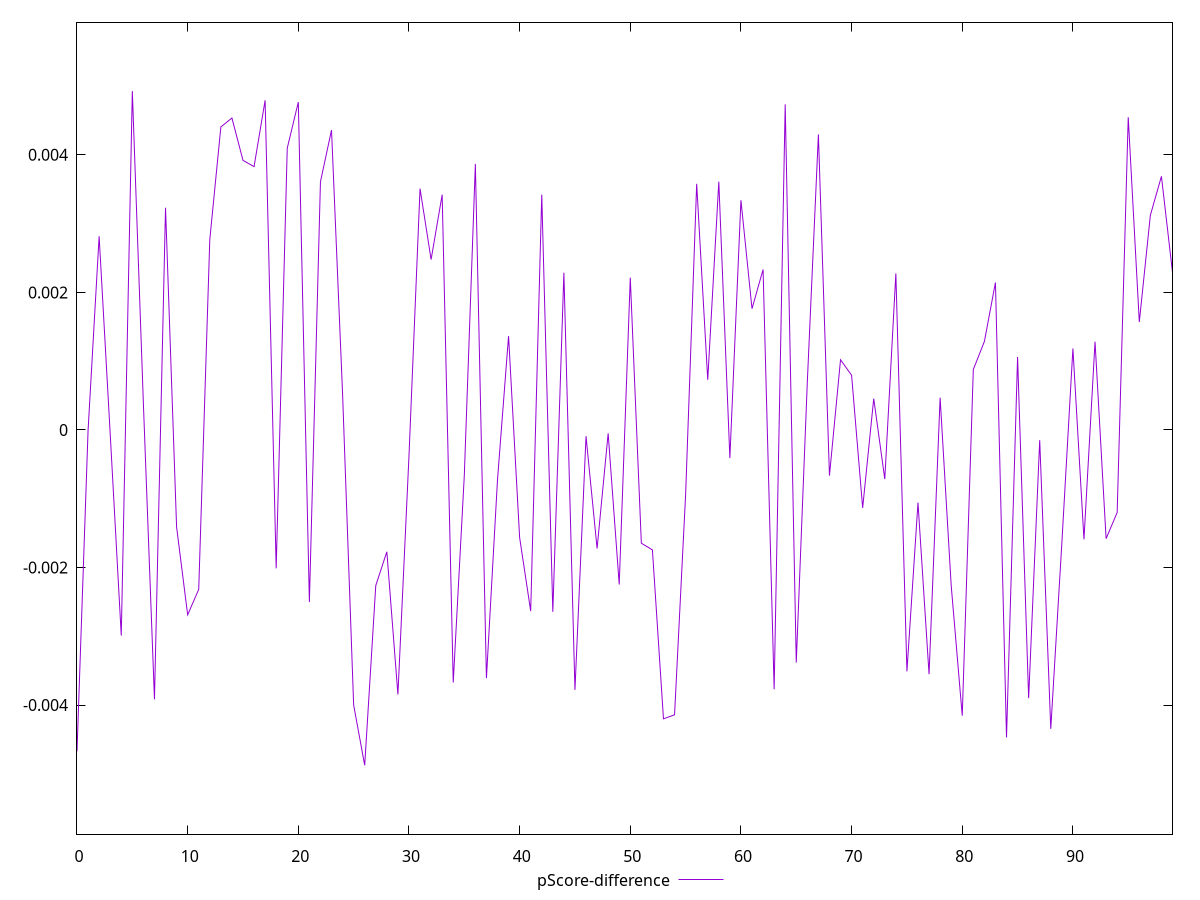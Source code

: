 reset

$pScoreDifference <<EOF
0 -0.004670652198693337
1 -0.000007267381638698112
2 0.002815310849887398
3 -0.000055102380182286276
4 -0.002987943048143399
5 0.004926526913941756
6 0.0003808382164003643
7 -0.003915709667964798
8 0.003230092618549691
9 -0.0014105511308145288
10 -0.002687601568399832
11 -0.00231771424053967
12 0.0027660621669672036
13 0.004405480820684879
14 0.004535057900502709
15 0.003919124808070884
16 0.003828458718583269
17 0.004792822903527403
18 -0.0020113748619611446
19 0.004096813854687353
20 0.004766262136680827
21 -0.002501582281828757
22 0.003606430170830982
23 0.004360551207378771
24 0.0005258832210889158
25 -0.003998099582150048
26 -0.004875596733787985
27 -0.002261515629509936
28 -0.0017706218018768705
29 -0.0038461016201519413
30 -0.00038128322296959727
31 0.003508447794110265
32 0.0024777013295214263
33 0.003420497811025658
34 -0.0036715367373316293
35 -0.0006655678868101034
36 0.003868175745362634
37 -0.0036076008787443437
38 -0.0007245897498460163
39 0.0013647990958037901
40 -0.0015636584291303015
41 -0.002632778119109336
42 0.0034216641655238356
43 -0.002644123267255022
44 0.00228600312390094
45 -0.0037793920667197195
46 -0.00009071627700660279
47 -0.0017233222073210208
48 -0.00004991245674844033
49 -0.0022465398972094652
50 0.002213513459150475
51 -0.0016465240488398591
52 -0.0017431720162229825
53 -0.004199296408425333
54 -0.004140811565185504
55 -0.0009418085000659979
56 0.0035786362060665072
57 0.000729512966645713
58 0.0036091865861329897
59 -0.0004085625099033343
60 0.00333931271935628
61 0.0017631338470523311
62 0.002332272957049686
63 -0.003769212440101857
64 0.004733890688404203
65 -0.0033814638936132124
66 0.0007020801128040793
67 0.004296709244299368
68 -0.0006634517274750895
69 0.0010206278069581978
70 0.000794557146611391
71 -0.0011326296033873084
72 0.00045629149397556634
73 -0.0007138676120015536
74 0.0022751051278759593
75 -0.003509889400661409
76 -0.0010565109967921801
77 -0.0035511510442802485
78 0.00046934671887920165
79 -0.002260196859686023
80 -0.004153747658444618
81 0.0008791746675681361
82 0.0012859535090056495
83 0.0021434744751316903
84 -0.004469474808587448
85 0.0010605112902838665
86 -0.0038995374353170964
87 -0.00014811526787762708
88 -0.004345327676313349
89 -0.0016461520431613023
90 0.0011839281932310604
91 -0.0015907787507143667
92 0.0012828256884858114
93 -0.0015802384291630084
94 -0.0011995816852898682
95 0.0045461301469679055
96 0.0015696253252955733
97 0.0031214043153390825
98 0.0036870278407604706
99 0.002290096748834236
EOF

set key outside below
set xrange [0:99]
set yrange [-0.005875596733787985:0.005926526913941756]
set trange [-0.005875596733787985:0.005926526913941756]
set terminal svg size 640, 500 enhanced background rgb 'white'
set output "report/report_00029_2021-02-24T13-36-40.390Z/total-blocking-time/samples/music/pScore-difference/values.svg"

plot $pScoreDifference title "pScore-difference" with line

reset
